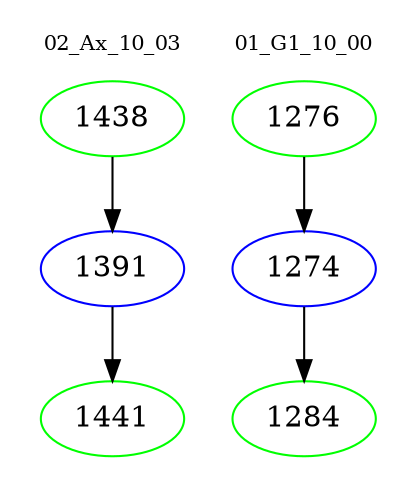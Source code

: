 digraph{
subgraph cluster_0 {
color = white
label = "02_Ax_10_03";
fontsize=10;
T0_1438 [label="1438", color="green"]
T0_1438 -> T0_1391 [color="black"]
T0_1391 [label="1391", color="blue"]
T0_1391 -> T0_1441 [color="black"]
T0_1441 [label="1441", color="green"]
}
subgraph cluster_1 {
color = white
label = "01_G1_10_00";
fontsize=10;
T1_1276 [label="1276", color="green"]
T1_1276 -> T1_1274 [color="black"]
T1_1274 [label="1274", color="blue"]
T1_1274 -> T1_1284 [color="black"]
T1_1284 [label="1284", color="green"]
}
}
